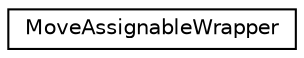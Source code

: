 digraph "Graphical Class Hierarchy"
{
  edge [fontname="Helvetica",fontsize="10",labelfontname="Helvetica",labelfontsize="10"];
  node [fontname="Helvetica",fontsize="10",shape=record];
  rankdir="LR";
  Node0 [label="MoveAssignableWrapper",height=0.2,width=0.4,color="black", fillcolor="white", style="filled",URL="$struct_move_assignable_wrapper.html"];
}
